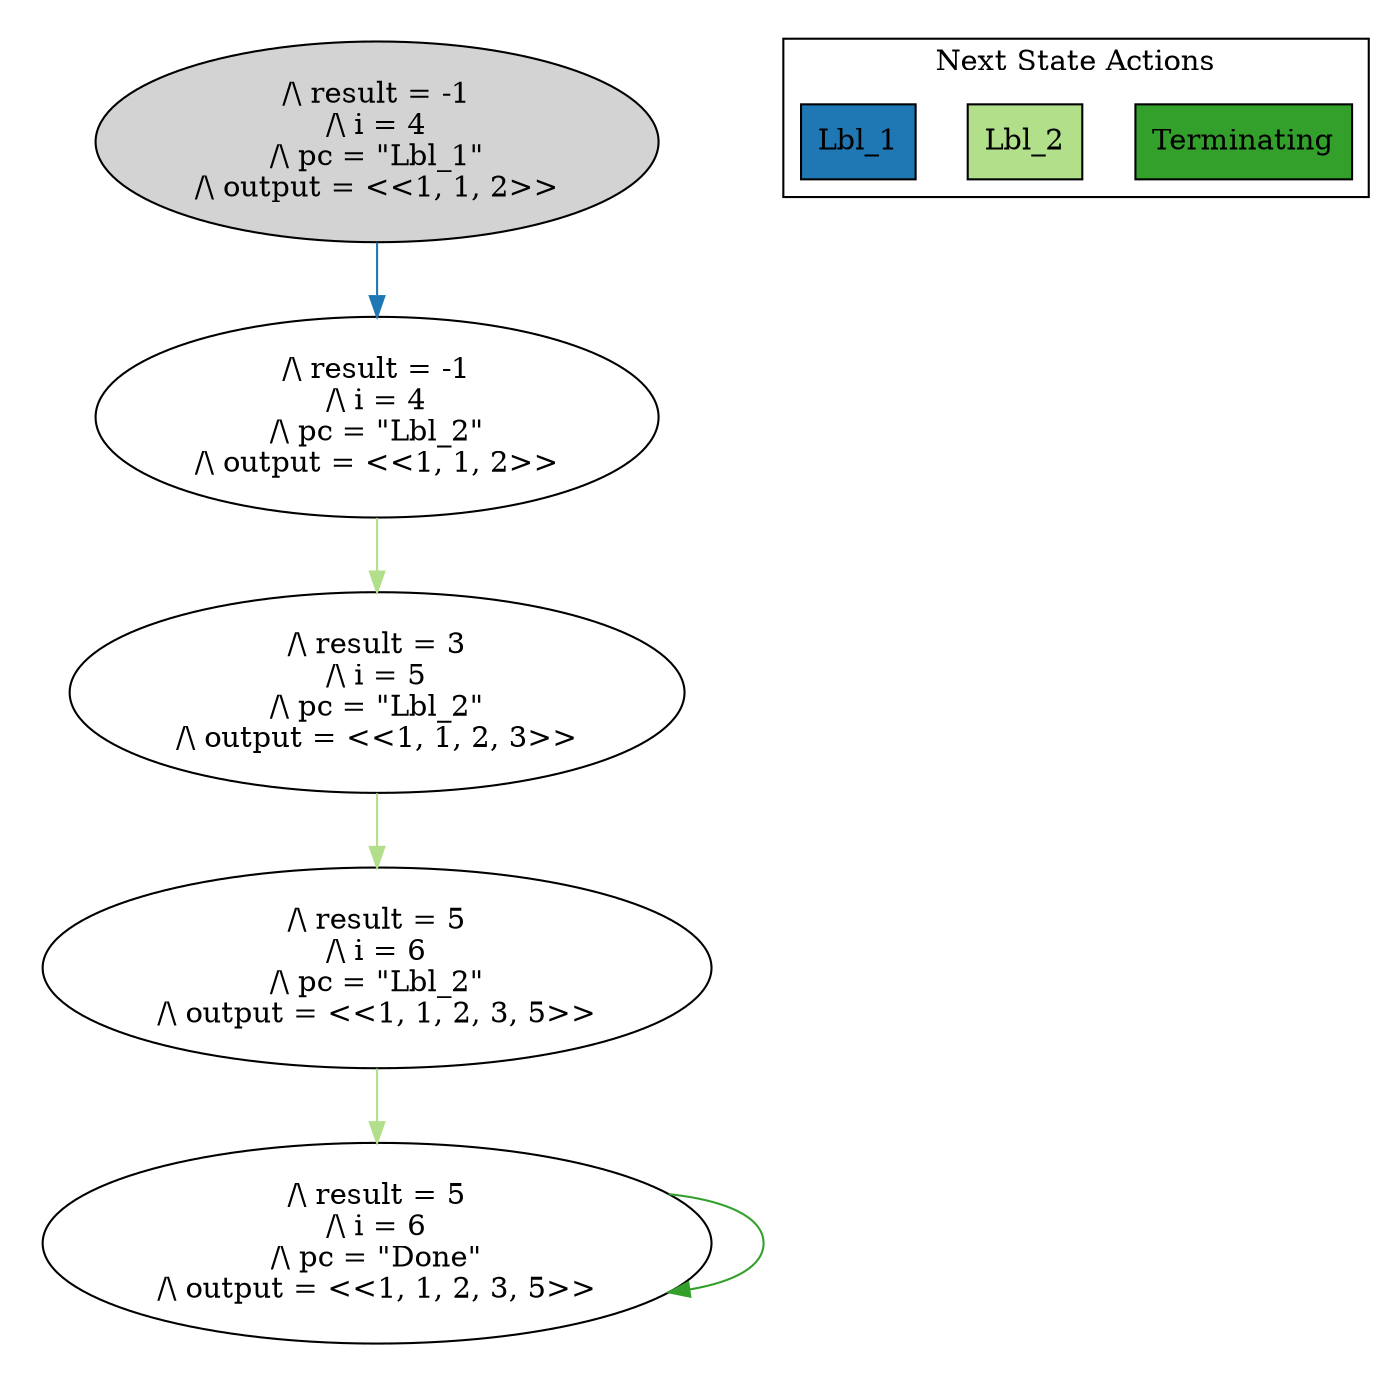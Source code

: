 strict digraph DiskGraph {
edge [colorscheme="paired12"]
nodesep=0.35;
subgraph cluster_graph {
color="white";
2562851091275571703 [label="/\\ result = -1\n/\\ i = 4\n/\\ pc = \"Lbl_1\"\n/\\ output = <<1, 1, 2>>",style = filled]
2562851091275571703 -> 1862345089991997500 [label="",color="2",fontcolor="2"];
1862345089991997500 [label="/\\ result = -1\n/\\ i = 4\n/\\ pc = \"Lbl_2\"\n/\\ output = <<1, 1, 2>>"];
1862345089991997500 -> -5537691162700812193 [label="",color="3",fontcolor="3"];
-5537691162700812193 [label="/\\ result = 3\n/\\ i = 5\n/\\ pc = \"Lbl_2\"\n/\\ output = <<1, 1, 2, 3>>"];
-5537691162700812193 -> -3789314862161021655 [label="",color="3",fontcolor="3"];
-3789314862161021655 [label="/\\ result = 5\n/\\ i = 6\n/\\ pc = \"Lbl_2\"\n/\\ output = <<1, 1, 2, 3, 5>>"];
-3789314862161021655 -> -3093878532080420297 [label="",color="3",fontcolor="3"];
-3093878532080420297 [label="/\\ result = 5\n/\\ i = 6\n/\\ pc = \"Done\"\n/\\ output = <<1, 1, 2, 3, 5>>"];
-3093878532080420297 -> -3093878532080420297 [label="",color="4",fontcolor="4"];
{rank = same; 2562851091275571703;}
{rank = same; 1862345089991997500;}
{rank = same; -5537691162700812193;}
{rank = same; -3789314862161021655;}
{rank = same; -3093878532080420297;}
}
subgraph cluster_legend {graph[style=bold];label = "Next State Actions" style="solid"
node [ labeljust="l",colorscheme="paired12",style=filled,shape=record ]
Terminating [label="Terminating",fillcolor=4]
Lbl_2 [label="Lbl_2",fillcolor=3]
Lbl_1 [label="Lbl_1",fillcolor=2]
}}
